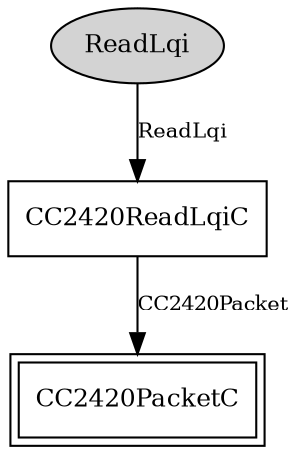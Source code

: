 digraph "tos.lib.net.blip.ReadLqiC" {
  n0x4140e188 [shape=ellipse, style=filled, label="ReadLqi", fontsize=12];
  "CC2420ReadLqiC" [fontsize=12, shape=box, URL="../chtml/tos.lib.net.blip.platform.CC2420ReadLqiC.html"];
  "CC2420ReadLqiC" [fontsize=12, shape=box, URL="../chtml/tos.lib.net.blip.platform.CC2420ReadLqiC.html"];
  "CC2420PacketC" [fontsize=12, shape=box,peripheries=2, URL="../chtml/tos.chips.cc2420.packet.CC2420PacketC.html"];
  "n0x4140e188" -> "CC2420ReadLqiC" [label="ReadLqi", URL="../ihtml/tos.lib.net.blip.interfaces.ReadLqi.html", fontsize=10];
  "CC2420ReadLqiC" -> "CC2420PacketC" [label="CC2420Packet", URL="../ihtml/tos.chips.cc2420.interfaces.CC2420Packet.html", fontsize=10];
}
